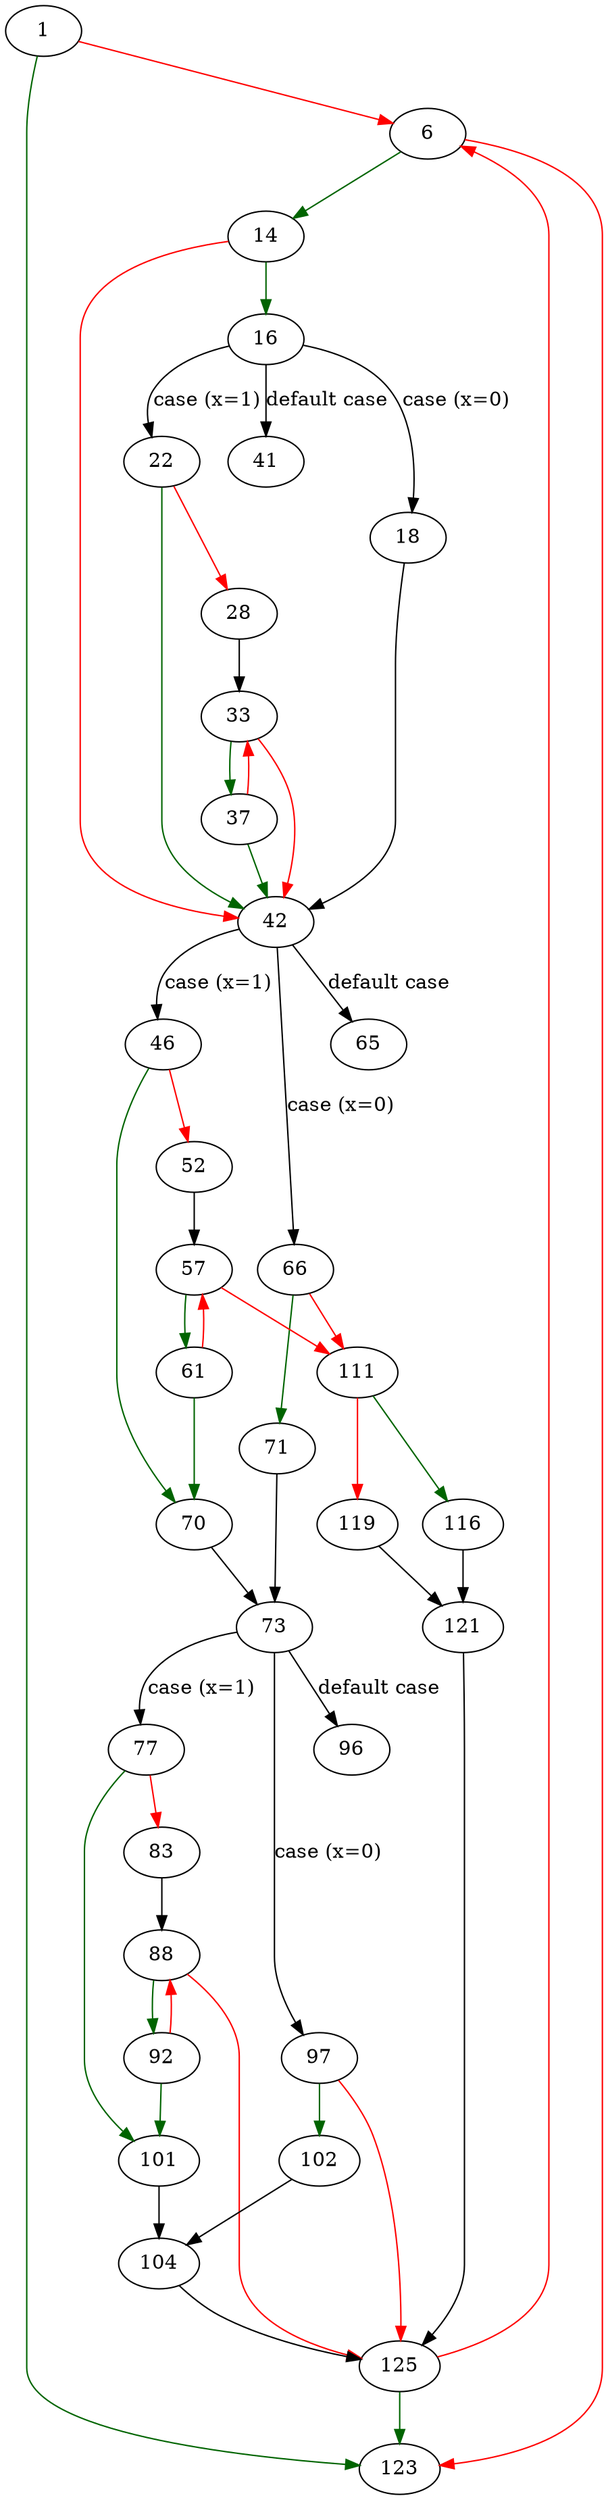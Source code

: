 strict digraph "eval" {
	// Node definitions.
	1 [entry=true];
	123;
	6;
	14;
	16;
	42;
	18;
	22;
	41;
	28;
	33;
	37;
	66;
	46;
	65;
	70;
	52;
	57;
	61;
	111;
	71;
	73;
	97;
	77;
	96;
	101;
	83;
	88;
	92;
	125;
	102;
	104;
	116;
	119;
	121;

	// Edge definitions.
	1 -> 123 [
		color=darkgreen
		cond=true
	];
	1 -> 6 [
		color=red
		cond=false
	];
	6 -> 123 [
		color=red
		cond=false
	];
	6 -> 14 [
		color=darkgreen
		cond=true
	];
	14 -> 16 [
		color=darkgreen
		cond=true
	];
	14 -> 42 [
		color=red
		cond=false
	];
	16 -> 18 [
		cond="case (x=0)"
		label="case (x=0)"
	];
	16 -> 22 [
		cond="case (x=1)"
		label="case (x=1)"
	];
	16 -> 41 [
		cond="default case"
		label="default case"
	];
	42 -> 66 [
		cond="case (x=0)"
		label="case (x=0)"
	];
	42 -> 46 [
		cond="case (x=1)"
		label="case (x=1)"
	];
	42 -> 65 [
		cond="default case"
		label="default case"
	];
	18 -> 42;
	22 -> 42 [
		color=darkgreen
		cond=true
	];
	22 -> 28 [
		color=red
		cond=false
	];
	28 -> 33;
	33 -> 42 [
		color=red
		cond=false
	];
	33 -> 37 [
		color=darkgreen
		cond=true
	];
	37 -> 42 [
		color=darkgreen
		cond=true
	];
	37 -> 33 [
		color=red
		cond=false
	];
	66 -> 111 [
		color=red
		cond=false
	];
	66 -> 71 [
		color=darkgreen
		cond=true
	];
	46 -> 70 [
		color=darkgreen
		cond=true
	];
	46 -> 52 [
		color=red
		cond=false
	];
	70 -> 73;
	52 -> 57;
	57 -> 61 [
		color=darkgreen
		cond=true
	];
	57 -> 111 [
		color=red
		cond=false
	];
	61 -> 70 [
		color=darkgreen
		cond=true
	];
	61 -> 57 [
		color=red
		cond=false
	];
	111 -> 116 [
		color=darkgreen
		cond=true
	];
	111 -> 119 [
		color=red
		cond=false
	];
	71 -> 73;
	73 -> 97 [
		cond="case (x=0)"
		label="case (x=0)"
	];
	73 -> 77 [
		cond="case (x=1)"
		label="case (x=1)"
	];
	73 -> 96 [
		cond="default case"
		label="default case"
	];
	97 -> 125 [
		color=red
		cond=false
	];
	97 -> 102 [
		color=darkgreen
		cond=true
	];
	77 -> 101 [
		color=darkgreen
		cond=true
	];
	77 -> 83 [
		color=red
		cond=false
	];
	101 -> 104;
	83 -> 88;
	88 -> 92 [
		color=darkgreen
		cond=true
	];
	88 -> 125 [
		color=red
		cond=false
	];
	92 -> 101 [
		color=darkgreen
		cond=true
	];
	92 -> 88 [
		color=red
		cond=false
	];
	125 -> 123 [
		color=darkgreen
		cond=true
	];
	125 -> 6 [
		color=red
		cond=false
	];
	102 -> 104;
	104 -> 125;
	116 -> 121;
	119 -> 121;
	121 -> 125;
}